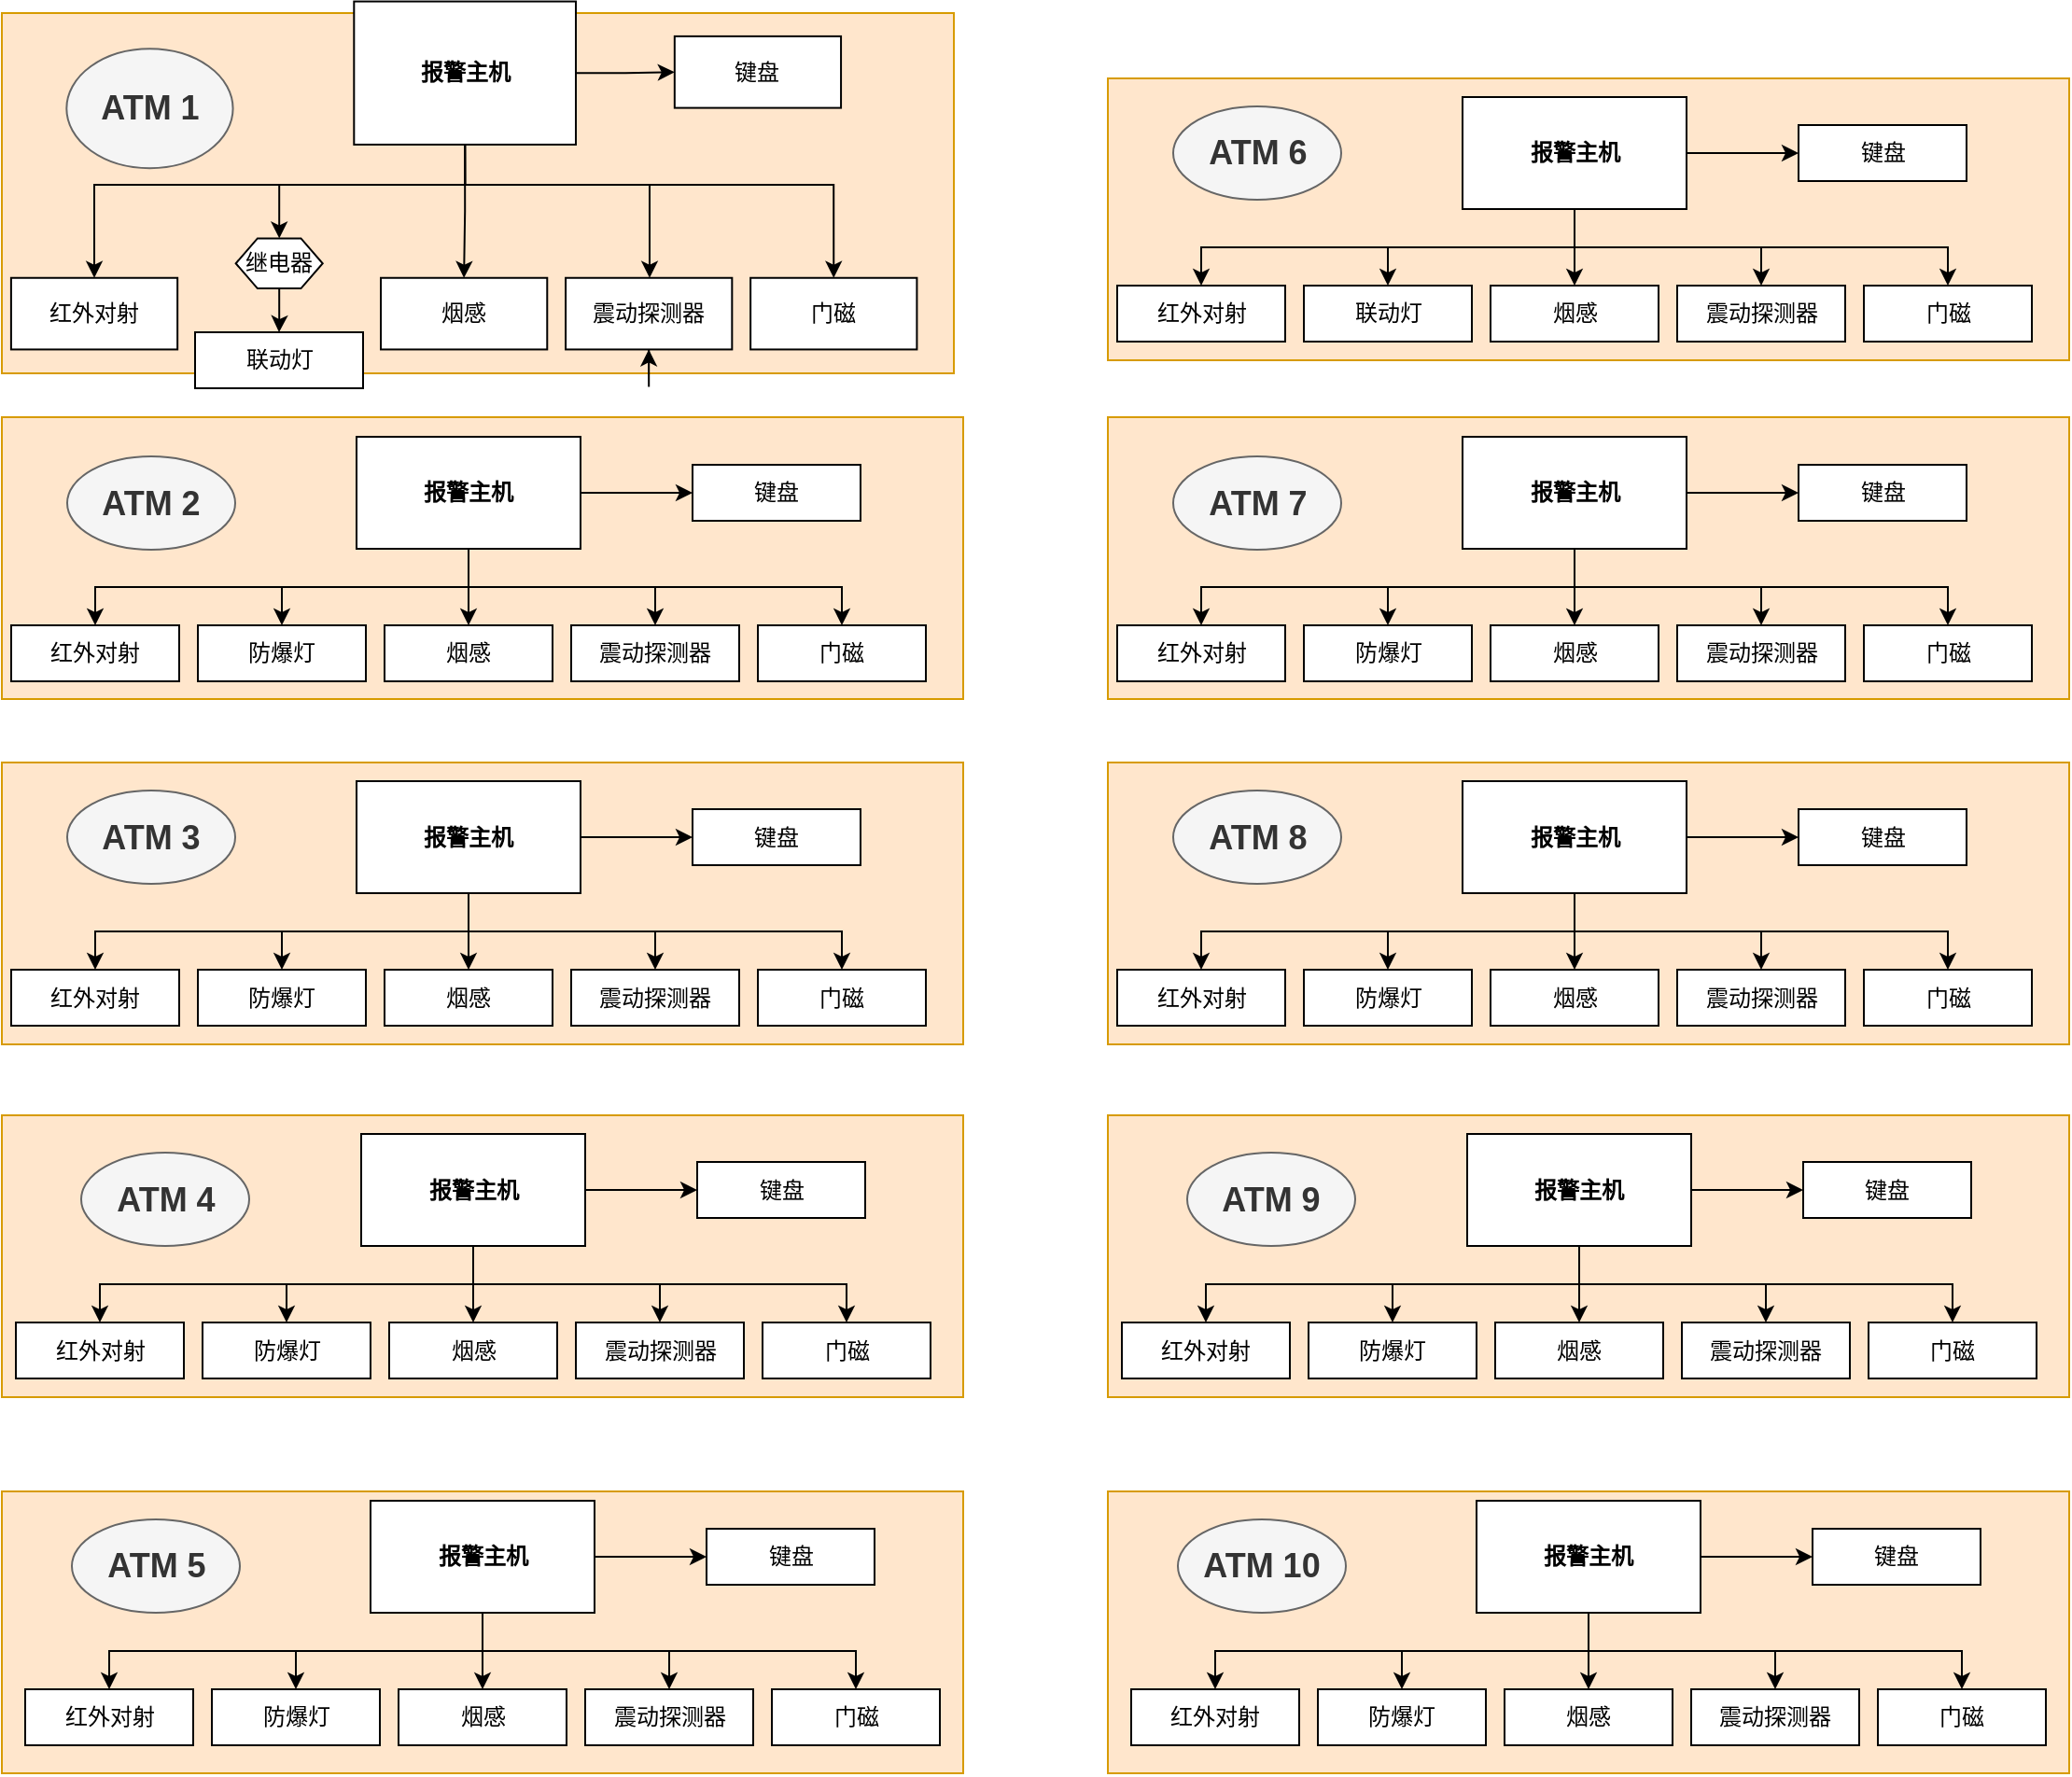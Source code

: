<mxfile version="11.0.9" type="github"><diagram id="CdP7arMM9_pxFKN_K70f" name="Page-1"><mxGraphModel dx="782" dy="1623" grid="1" gridSize="10" guides="1" tooltips="1" connect="1" arrows="1" fold="1" page="1" pageScale="1" pageWidth="827" pageHeight="1169" math="0" shadow="0"><root><mxCell id="0"/><mxCell id="1" parent="0"/><mxCell id="I8aO7yJ-px6HHrAE2fhR-128" style="edgeStyle=orthogonalEdgeStyle;rounded=0;orthogonalLoop=1;jettySize=auto;html=1;exitX=0.5;exitY=1;exitDx=0;exitDy=0;" edge="1" parent="1"><mxGeometry relative="1" as="geometry"><mxPoint x="983" y="873" as="sourcePoint"/><mxPoint x="983" y="873" as="targetPoint"/></mxGeometry></mxCell><mxCell id="I8aO7yJ-px6HHrAE2fhR-195" value="" style="group" vertex="1" connectable="0" parent="1"><mxGeometry x="50" y="-52" width="510" height="193" as="geometry"/></mxCell><mxCell id="I8aO7yJ-px6HHrAE2fhR-101" value="" style="rounded=0;whiteSpace=wrap;html=1;fillColor=#ffe6cc;strokeColor=#d79b00;" vertex="1" parent="I8aO7yJ-px6HHrAE2fhR-195"><mxGeometry width="510" height="193" as="geometry"/></mxCell><mxCell id="I8aO7yJ-px6HHrAE2fhR-373" style="edgeStyle=orthogonalEdgeStyle;rounded=0;orthogonalLoop=1;jettySize=auto;html=1;exitX=0.5;exitY=1;exitDx=0;exitDy=0;entryX=0.5;entryY=0;entryDx=0;entryDy=0;" edge="1" parent="I8aO7yJ-px6HHrAE2fhR-195" source="I8aO7yJ-px6HHrAE2fhR-1" target="I8aO7yJ-px6HHrAE2fhR-370"><mxGeometry relative="1" as="geometry"><Array as="points"><mxPoint x="248" y="92"/><mxPoint x="149" y="92"/></Array></mxGeometry></mxCell><mxCell id="I8aO7yJ-px6HHrAE2fhR-375" style="edgeStyle=orthogonalEdgeStyle;rounded=0;orthogonalLoop=1;jettySize=auto;html=1;exitX=0.5;exitY=1;exitDx=0;exitDy=0;entryX=0.5;entryY=0;entryDx=0;entryDy=0;" edge="1" parent="I8aO7yJ-px6HHrAE2fhR-195" source="I8aO7yJ-px6HHrAE2fhR-1" target="I8aO7yJ-px6HHrAE2fhR-3"><mxGeometry relative="1" as="geometry"><Array as="points"><mxPoint x="248" y="92"/><mxPoint x="50" y="92"/></Array></mxGeometry></mxCell><mxCell id="I8aO7yJ-px6HHrAE2fhR-1" value="&lt;b&gt;报警主机&lt;/b&gt;" style="rounded=0;whiteSpace=wrap;html=1;" vertex="1" parent="I8aO7yJ-px6HHrAE2fhR-195"><mxGeometry x="188.655" y="-6.219" width="118.835" height="76.689" as="geometry"/></mxCell><mxCell id="I8aO7yJ-px6HHrAE2fhR-2" value="键盘" style="rounded=0;whiteSpace=wrap;html=1;" vertex="1" parent="I8aO7yJ-px6HHrAE2fhR-195"><mxGeometry x="360.408" y="12.454" width="89.126" height="38.344" as="geometry"/></mxCell><mxCell id="I8aO7yJ-px6HHrAE2fhR-13" style="edgeStyle=orthogonalEdgeStyle;rounded=0;orthogonalLoop=1;jettySize=auto;html=1;exitX=1;exitY=0.5;exitDx=0;exitDy=0;" edge="1" parent="I8aO7yJ-px6HHrAE2fhR-195" source="I8aO7yJ-px6HHrAE2fhR-1" target="I8aO7yJ-px6HHrAE2fhR-2"><mxGeometry relative="1" as="geometry"/></mxCell><mxCell id="I8aO7yJ-px6HHrAE2fhR-3" value="红外对射" style="rounded=0;whiteSpace=wrap;html=1;" vertex="1" parent="I8aO7yJ-px6HHrAE2fhR-195"><mxGeometry x="4.951" y="141.874" width="89.126" height="38.344" as="geometry"/></mxCell><mxCell id="I8aO7yJ-px6HHrAE2fhR-5" value="烟感" style="rounded=0;whiteSpace=wrap;html=1;" vertex="1" parent="I8aO7yJ-px6HHrAE2fhR-195"><mxGeometry x="203.01" y="141.874" width="89.126" height="38.344" as="geometry"/></mxCell><mxCell id="I8aO7yJ-px6HHrAE2fhR-15" style="edgeStyle=orthogonalEdgeStyle;rounded=0;orthogonalLoop=1;jettySize=auto;html=1;exitX=0.5;exitY=1;exitDx=0;exitDy=0;" edge="1" parent="I8aO7yJ-px6HHrAE2fhR-195" source="I8aO7yJ-px6HHrAE2fhR-1" target="I8aO7yJ-px6HHrAE2fhR-5"><mxGeometry relative="1" as="geometry"/></mxCell><mxCell id="I8aO7yJ-px6HHrAE2fhR-6" value="震动探测器" style="rounded=0;whiteSpace=wrap;html=1;" vertex="1" parent="I8aO7yJ-px6HHrAE2fhR-195"><mxGeometry x="302.039" y="141.874" width="89.126" height="38.344" as="geometry"/></mxCell><mxCell id="I8aO7yJ-px6HHrAE2fhR-11" style="edgeStyle=orthogonalEdgeStyle;rounded=0;orthogonalLoop=1;jettySize=auto;html=1;exitX=0.5;exitY=1;exitDx=0;exitDy=0;" edge="1" parent="I8aO7yJ-px6HHrAE2fhR-195" source="I8aO7yJ-px6HHrAE2fhR-1" target="I8aO7yJ-px6HHrAE2fhR-6"><mxGeometry relative="1" as="geometry"><Array as="points"><mxPoint x="248" y="92"/><mxPoint x="347" y="92"/></Array></mxGeometry></mxCell><mxCell id="I8aO7yJ-px6HHrAE2fhR-7" value="门磁" style="rounded=0;whiteSpace=wrap;html=1;" vertex="1" parent="I8aO7yJ-px6HHrAE2fhR-195"><mxGeometry x="401.068" y="141.874" width="89.126" height="38.344" as="geometry"/></mxCell><mxCell id="I8aO7yJ-px6HHrAE2fhR-12" style="edgeStyle=orthogonalEdgeStyle;rounded=0;orthogonalLoop=1;jettySize=auto;html=1;exitX=0.5;exitY=1;exitDx=0;exitDy=0;entryX=0.5;entryY=0;entryDx=0;entryDy=0;" edge="1" parent="I8aO7yJ-px6HHrAE2fhR-195" source="I8aO7yJ-px6HHrAE2fhR-1" target="I8aO7yJ-px6HHrAE2fhR-7"><mxGeometry relative="1" as="geometry"><Array as="points"><mxPoint x="248" y="92"/><mxPoint x="446" y="92"/></Array></mxGeometry></mxCell><mxCell id="I8aO7yJ-px6HHrAE2fhR-8" style="edgeStyle=orthogonalEdgeStyle;rounded=0;orthogonalLoop=1;jettySize=auto;html=1;exitX=0.5;exitY=1;exitDx=0;exitDy=0;" edge="1" parent="I8aO7yJ-px6HHrAE2fhR-195" source="I8aO7yJ-px6HHrAE2fhR-6" target="I8aO7yJ-px6HHrAE2fhR-6"><mxGeometry relative="1" as="geometry"/></mxCell><mxCell id="I8aO7yJ-px6HHrAE2fhR-110" value="&lt;b&gt;&lt;font style=&quot;font-size: 18px&quot;&gt;ATM 1&lt;/font&gt;&lt;/b&gt;" style="ellipse;whiteSpace=wrap;html=1;fillColor=#f5f5f5;strokeColor=#666666;fontColor=#333333;" vertex="1" parent="I8aO7yJ-px6HHrAE2fhR-195"><mxGeometry x="34.66" y="19.172" width="89.126" height="63.907" as="geometry"/></mxCell><mxCell id="I8aO7yJ-px6HHrAE2fhR-370" value="继电器" style="shape=hexagon;perimeter=hexagonPerimeter2;whiteSpace=wrap;html=1;" vertex="1" parent="I8aO7yJ-px6HHrAE2fhR-195"><mxGeometry x="125.32" y="120.705" width="46.544" height="26.841" as="geometry"/></mxCell><mxCell id="I8aO7yJ-px6HHrAE2fhR-196" value="" style="group" vertex="1" connectable="0" parent="1"><mxGeometry x="50" y="164.5" width="515" height="151" as="geometry"/></mxCell><mxCell id="I8aO7yJ-px6HHrAE2fhR-102" value="" style="rounded=0;whiteSpace=wrap;html=1;fillColor=#ffe6cc;strokeColor=#d79b00;" vertex="1" parent="I8aO7yJ-px6HHrAE2fhR-196"><mxGeometry width="515" height="151" as="geometry"/></mxCell><mxCell id="I8aO7yJ-px6HHrAE2fhR-22" value="&lt;b&gt;报警主机&lt;/b&gt;" style="rounded=0;whiteSpace=wrap;html=1;" vertex="1" parent="I8aO7yJ-px6HHrAE2fhR-196"><mxGeometry x="190" y="10.5" width="120" height="60" as="geometry"/></mxCell><mxCell id="I8aO7yJ-px6HHrAE2fhR-23" value="键盘" style="rounded=0;whiteSpace=wrap;html=1;" vertex="1" parent="I8aO7yJ-px6HHrAE2fhR-196"><mxGeometry x="370" y="25.5" width="90" height="30" as="geometry"/></mxCell><mxCell id="I8aO7yJ-px6HHrAE2fhR-19" style="edgeStyle=orthogonalEdgeStyle;rounded=0;orthogonalLoop=1;jettySize=auto;html=1;exitX=1;exitY=0.5;exitDx=0;exitDy=0;" edge="1" parent="I8aO7yJ-px6HHrAE2fhR-196" source="I8aO7yJ-px6HHrAE2fhR-22" target="I8aO7yJ-px6HHrAE2fhR-23"><mxGeometry relative="1" as="geometry"/></mxCell><mxCell id="I8aO7yJ-px6HHrAE2fhR-24" value="红外对射" style="rounded=0;whiteSpace=wrap;html=1;" vertex="1" parent="I8aO7yJ-px6HHrAE2fhR-196"><mxGeometry x="5" y="111.5" width="90" height="30" as="geometry"/></mxCell><mxCell id="I8aO7yJ-px6HHrAE2fhR-16" style="edgeStyle=orthogonalEdgeStyle;rounded=0;orthogonalLoop=1;jettySize=auto;html=1;exitX=0.5;exitY=1;exitDx=0;exitDy=0;" edge="1" parent="I8aO7yJ-px6HHrAE2fhR-196" source="I8aO7yJ-px6HHrAE2fhR-22" target="I8aO7yJ-px6HHrAE2fhR-24"><mxGeometry relative="1" as="geometry"/></mxCell><mxCell id="I8aO7yJ-px6HHrAE2fhR-25" value="防爆灯" style="rounded=0;whiteSpace=wrap;html=1;" vertex="1" parent="I8aO7yJ-px6HHrAE2fhR-196"><mxGeometry x="105" y="111.5" width="90" height="30" as="geometry"/></mxCell><mxCell id="I8aO7yJ-px6HHrAE2fhR-20" style="edgeStyle=orthogonalEdgeStyle;rounded=0;orthogonalLoop=1;jettySize=auto;html=1;exitX=0.5;exitY=1;exitDx=0;exitDy=0;entryX=0.5;entryY=0;entryDx=0;entryDy=0;" edge="1" parent="I8aO7yJ-px6HHrAE2fhR-196" source="I8aO7yJ-px6HHrAE2fhR-22" target="I8aO7yJ-px6HHrAE2fhR-25"><mxGeometry relative="1" as="geometry"/></mxCell><mxCell id="I8aO7yJ-px6HHrAE2fhR-26" value="烟感" style="rounded=0;whiteSpace=wrap;html=1;" vertex="1" parent="I8aO7yJ-px6HHrAE2fhR-196"><mxGeometry x="205" y="111.5" width="90" height="30" as="geometry"/></mxCell><mxCell id="I8aO7yJ-px6HHrAE2fhR-21" style="edgeStyle=orthogonalEdgeStyle;rounded=0;orthogonalLoop=1;jettySize=auto;html=1;exitX=0.5;exitY=1;exitDx=0;exitDy=0;" edge="1" parent="I8aO7yJ-px6HHrAE2fhR-196" source="I8aO7yJ-px6HHrAE2fhR-22" target="I8aO7yJ-px6HHrAE2fhR-26"><mxGeometry relative="1" as="geometry"/></mxCell><mxCell id="I8aO7yJ-px6HHrAE2fhR-27" value="震动探测器" style="rounded=0;whiteSpace=wrap;html=1;" vertex="1" parent="I8aO7yJ-px6HHrAE2fhR-196"><mxGeometry x="305" y="111.5" width="90" height="30" as="geometry"/></mxCell><mxCell id="I8aO7yJ-px6HHrAE2fhR-17" style="edgeStyle=orthogonalEdgeStyle;rounded=0;orthogonalLoop=1;jettySize=auto;html=1;exitX=0.5;exitY=1;exitDx=0;exitDy=0;" edge="1" parent="I8aO7yJ-px6HHrAE2fhR-196" source="I8aO7yJ-px6HHrAE2fhR-22" target="I8aO7yJ-px6HHrAE2fhR-27"><mxGeometry relative="1" as="geometry"/></mxCell><mxCell id="I8aO7yJ-px6HHrAE2fhR-28" value="门磁" style="rounded=0;whiteSpace=wrap;html=1;" vertex="1" parent="I8aO7yJ-px6HHrAE2fhR-196"><mxGeometry x="405" y="111.5" width="90" height="30" as="geometry"/></mxCell><mxCell id="I8aO7yJ-px6HHrAE2fhR-18" style="edgeStyle=orthogonalEdgeStyle;rounded=0;orthogonalLoop=1;jettySize=auto;html=1;exitX=0.5;exitY=1;exitDx=0;exitDy=0;entryX=0.5;entryY=0;entryDx=0;entryDy=0;" edge="1" parent="I8aO7yJ-px6HHrAE2fhR-196" source="I8aO7yJ-px6HHrAE2fhR-22" target="I8aO7yJ-px6HHrAE2fhR-28"><mxGeometry relative="1" as="geometry"/></mxCell><mxCell id="I8aO7yJ-px6HHrAE2fhR-29" style="edgeStyle=orthogonalEdgeStyle;rounded=0;orthogonalLoop=1;jettySize=auto;html=1;exitX=0.5;exitY=1;exitDx=0;exitDy=0;" edge="1" parent="I8aO7yJ-px6HHrAE2fhR-196" source="I8aO7yJ-px6HHrAE2fhR-27" target="I8aO7yJ-px6HHrAE2fhR-27"><mxGeometry relative="1" as="geometry"/></mxCell><mxCell id="I8aO7yJ-px6HHrAE2fhR-109" value="&lt;b&gt;&lt;font style=&quot;font-size: 18px&quot;&gt;ATM 2&lt;/font&gt;&lt;/b&gt;" style="ellipse;whiteSpace=wrap;html=1;fillColor=#f5f5f5;strokeColor=#666666;fontColor=#333333;" vertex="1" parent="I8aO7yJ-px6HHrAE2fhR-196"><mxGeometry x="35" y="21" width="90" height="50" as="geometry"/></mxCell><mxCell id="I8aO7yJ-px6HHrAE2fhR-197" value="" style="group" vertex="1" connectable="0" parent="1"><mxGeometry x="50" y="349.5" width="515" height="151" as="geometry"/></mxCell><mxCell id="I8aO7yJ-px6HHrAE2fhR-103" value="" style="rounded=0;whiteSpace=wrap;html=1;fillColor=#ffe6cc;strokeColor=#d79b00;" vertex="1" parent="I8aO7yJ-px6HHrAE2fhR-197"><mxGeometry width="515" height="151" as="geometry"/></mxCell><mxCell id="I8aO7yJ-px6HHrAE2fhR-36" value="&lt;b&gt;报警主机&lt;/b&gt;" style="rounded=0;whiteSpace=wrap;html=1;" vertex="1" parent="I8aO7yJ-px6HHrAE2fhR-197"><mxGeometry x="190" y="10" width="120" height="60" as="geometry"/></mxCell><mxCell id="I8aO7yJ-px6HHrAE2fhR-37" value="键盘" style="rounded=0;whiteSpace=wrap;html=1;" vertex="1" parent="I8aO7yJ-px6HHrAE2fhR-197"><mxGeometry x="370" y="25" width="90" height="30" as="geometry"/></mxCell><mxCell id="I8aO7yJ-px6HHrAE2fhR-33" style="edgeStyle=orthogonalEdgeStyle;rounded=0;orthogonalLoop=1;jettySize=auto;html=1;exitX=1;exitY=0.5;exitDx=0;exitDy=0;" edge="1" parent="I8aO7yJ-px6HHrAE2fhR-197" source="I8aO7yJ-px6HHrAE2fhR-36" target="I8aO7yJ-px6HHrAE2fhR-37"><mxGeometry relative="1" as="geometry"/></mxCell><mxCell id="I8aO7yJ-px6HHrAE2fhR-38" value="红外对射" style="rounded=0;whiteSpace=wrap;html=1;" vertex="1" parent="I8aO7yJ-px6HHrAE2fhR-197"><mxGeometry x="5" y="111" width="90" height="30" as="geometry"/></mxCell><mxCell id="I8aO7yJ-px6HHrAE2fhR-30" style="edgeStyle=orthogonalEdgeStyle;rounded=0;orthogonalLoop=1;jettySize=auto;html=1;exitX=0.5;exitY=1;exitDx=0;exitDy=0;" edge="1" parent="I8aO7yJ-px6HHrAE2fhR-197" source="I8aO7yJ-px6HHrAE2fhR-36" target="I8aO7yJ-px6HHrAE2fhR-38"><mxGeometry relative="1" as="geometry"/></mxCell><mxCell id="I8aO7yJ-px6HHrAE2fhR-39" value="防爆灯" style="rounded=0;whiteSpace=wrap;html=1;" vertex="1" parent="I8aO7yJ-px6HHrAE2fhR-197"><mxGeometry x="105" y="111" width="90" height="30" as="geometry"/></mxCell><mxCell id="I8aO7yJ-px6HHrAE2fhR-34" style="edgeStyle=orthogonalEdgeStyle;rounded=0;orthogonalLoop=1;jettySize=auto;html=1;exitX=0.5;exitY=1;exitDx=0;exitDy=0;entryX=0.5;entryY=0;entryDx=0;entryDy=0;" edge="1" parent="I8aO7yJ-px6HHrAE2fhR-197" source="I8aO7yJ-px6HHrAE2fhR-36" target="I8aO7yJ-px6HHrAE2fhR-39"><mxGeometry relative="1" as="geometry"/></mxCell><mxCell id="I8aO7yJ-px6HHrAE2fhR-40" value="烟感" style="rounded=0;whiteSpace=wrap;html=1;" vertex="1" parent="I8aO7yJ-px6HHrAE2fhR-197"><mxGeometry x="205" y="111" width="90" height="30" as="geometry"/></mxCell><mxCell id="I8aO7yJ-px6HHrAE2fhR-35" style="edgeStyle=orthogonalEdgeStyle;rounded=0;orthogonalLoop=1;jettySize=auto;html=1;exitX=0.5;exitY=1;exitDx=0;exitDy=0;" edge="1" parent="I8aO7yJ-px6HHrAE2fhR-197" source="I8aO7yJ-px6HHrAE2fhR-36" target="I8aO7yJ-px6HHrAE2fhR-40"><mxGeometry relative="1" as="geometry"/></mxCell><mxCell id="I8aO7yJ-px6HHrAE2fhR-41" value="震动探测器" style="rounded=0;whiteSpace=wrap;html=1;" vertex="1" parent="I8aO7yJ-px6HHrAE2fhR-197"><mxGeometry x="305" y="111" width="90" height="30" as="geometry"/></mxCell><mxCell id="I8aO7yJ-px6HHrAE2fhR-31" style="edgeStyle=orthogonalEdgeStyle;rounded=0;orthogonalLoop=1;jettySize=auto;html=1;exitX=0.5;exitY=1;exitDx=0;exitDy=0;" edge="1" parent="I8aO7yJ-px6HHrAE2fhR-197" source="I8aO7yJ-px6HHrAE2fhR-36" target="I8aO7yJ-px6HHrAE2fhR-41"><mxGeometry relative="1" as="geometry"/></mxCell><mxCell id="I8aO7yJ-px6HHrAE2fhR-42" value="门磁" style="rounded=0;whiteSpace=wrap;html=1;" vertex="1" parent="I8aO7yJ-px6HHrAE2fhR-197"><mxGeometry x="405" y="111" width="90" height="30" as="geometry"/></mxCell><mxCell id="I8aO7yJ-px6HHrAE2fhR-32" style="edgeStyle=orthogonalEdgeStyle;rounded=0;orthogonalLoop=1;jettySize=auto;html=1;exitX=0.5;exitY=1;exitDx=0;exitDy=0;entryX=0.5;entryY=0;entryDx=0;entryDy=0;" edge="1" parent="I8aO7yJ-px6HHrAE2fhR-197" source="I8aO7yJ-px6HHrAE2fhR-36" target="I8aO7yJ-px6HHrAE2fhR-42"><mxGeometry relative="1" as="geometry"/></mxCell><mxCell id="I8aO7yJ-px6HHrAE2fhR-43" style="edgeStyle=orthogonalEdgeStyle;rounded=0;orthogonalLoop=1;jettySize=auto;html=1;exitX=0.5;exitY=1;exitDx=0;exitDy=0;" edge="1" parent="I8aO7yJ-px6HHrAE2fhR-197" source="I8aO7yJ-px6HHrAE2fhR-41" target="I8aO7yJ-px6HHrAE2fhR-41"><mxGeometry relative="1" as="geometry"/></mxCell><mxCell id="I8aO7yJ-px6HHrAE2fhR-111" value="&lt;b&gt;&lt;font style=&quot;font-size: 18px&quot;&gt;ATM 3&lt;/font&gt;&lt;/b&gt;" style="ellipse;whiteSpace=wrap;html=1;fillColor=#f5f5f5;strokeColor=#666666;fontColor=#333333;" vertex="1" parent="I8aO7yJ-px6HHrAE2fhR-197"><mxGeometry x="35" y="15" width="90" height="50" as="geometry"/></mxCell><mxCell id="I8aO7yJ-px6HHrAE2fhR-198" value="" style="group" vertex="1" connectable="0" parent="1"><mxGeometry x="50" y="538.5" width="515" height="151" as="geometry"/></mxCell><mxCell id="I8aO7yJ-px6HHrAE2fhR-104" value="" style="rounded=0;whiteSpace=wrap;html=1;fillColor=#ffe6cc;strokeColor=#d79b00;" vertex="1" parent="I8aO7yJ-px6HHrAE2fhR-198"><mxGeometry width="515" height="151" as="geometry"/></mxCell><mxCell id="I8aO7yJ-px6HHrAE2fhR-65" value="&lt;b&gt;报警主机&lt;/b&gt;" style="rounded=0;whiteSpace=wrap;html=1;" vertex="1" parent="I8aO7yJ-px6HHrAE2fhR-198"><mxGeometry x="192.5" y="10" width="120" height="60" as="geometry"/></mxCell><mxCell id="I8aO7yJ-px6HHrAE2fhR-66" value="键盘" style="rounded=0;whiteSpace=wrap;html=1;" vertex="1" parent="I8aO7yJ-px6HHrAE2fhR-198"><mxGeometry x="372.5" y="25" width="90" height="30" as="geometry"/></mxCell><mxCell id="I8aO7yJ-px6HHrAE2fhR-62" style="edgeStyle=orthogonalEdgeStyle;rounded=0;orthogonalLoop=1;jettySize=auto;html=1;exitX=1;exitY=0.5;exitDx=0;exitDy=0;" edge="1" parent="I8aO7yJ-px6HHrAE2fhR-198" source="I8aO7yJ-px6HHrAE2fhR-65" target="I8aO7yJ-px6HHrAE2fhR-66"><mxGeometry relative="1" as="geometry"/></mxCell><mxCell id="I8aO7yJ-px6HHrAE2fhR-67" value="红外对射" style="rounded=0;whiteSpace=wrap;html=1;" vertex="1" parent="I8aO7yJ-px6HHrAE2fhR-198"><mxGeometry x="7.5" y="111" width="90" height="30" as="geometry"/></mxCell><mxCell id="I8aO7yJ-px6HHrAE2fhR-59" style="edgeStyle=orthogonalEdgeStyle;rounded=0;orthogonalLoop=1;jettySize=auto;html=1;exitX=0.5;exitY=1;exitDx=0;exitDy=0;" edge="1" parent="I8aO7yJ-px6HHrAE2fhR-198" source="I8aO7yJ-px6HHrAE2fhR-65" target="I8aO7yJ-px6HHrAE2fhR-67"><mxGeometry relative="1" as="geometry"/></mxCell><mxCell id="I8aO7yJ-px6HHrAE2fhR-68" value="防爆灯" style="rounded=0;whiteSpace=wrap;html=1;" vertex="1" parent="I8aO7yJ-px6HHrAE2fhR-198"><mxGeometry x="107.5" y="111" width="90" height="30" as="geometry"/></mxCell><mxCell id="I8aO7yJ-px6HHrAE2fhR-63" style="edgeStyle=orthogonalEdgeStyle;rounded=0;orthogonalLoop=1;jettySize=auto;html=1;exitX=0.5;exitY=1;exitDx=0;exitDy=0;entryX=0.5;entryY=0;entryDx=0;entryDy=0;" edge="1" parent="I8aO7yJ-px6HHrAE2fhR-198" source="I8aO7yJ-px6HHrAE2fhR-65" target="I8aO7yJ-px6HHrAE2fhR-68"><mxGeometry relative="1" as="geometry"/></mxCell><mxCell id="I8aO7yJ-px6HHrAE2fhR-69" value="烟感" style="rounded=0;whiteSpace=wrap;html=1;" vertex="1" parent="I8aO7yJ-px6HHrAE2fhR-198"><mxGeometry x="207.5" y="111" width="90" height="30" as="geometry"/></mxCell><mxCell id="I8aO7yJ-px6HHrAE2fhR-64" style="edgeStyle=orthogonalEdgeStyle;rounded=0;orthogonalLoop=1;jettySize=auto;html=1;exitX=0.5;exitY=1;exitDx=0;exitDy=0;" edge="1" parent="I8aO7yJ-px6HHrAE2fhR-198" source="I8aO7yJ-px6HHrAE2fhR-65" target="I8aO7yJ-px6HHrAE2fhR-69"><mxGeometry relative="1" as="geometry"/></mxCell><mxCell id="I8aO7yJ-px6HHrAE2fhR-70" value="震动探测器" style="rounded=0;whiteSpace=wrap;html=1;" vertex="1" parent="I8aO7yJ-px6HHrAE2fhR-198"><mxGeometry x="307.5" y="111" width="90" height="30" as="geometry"/></mxCell><mxCell id="I8aO7yJ-px6HHrAE2fhR-60" style="edgeStyle=orthogonalEdgeStyle;rounded=0;orthogonalLoop=1;jettySize=auto;html=1;exitX=0.5;exitY=1;exitDx=0;exitDy=0;" edge="1" parent="I8aO7yJ-px6HHrAE2fhR-198" source="I8aO7yJ-px6HHrAE2fhR-65" target="I8aO7yJ-px6HHrAE2fhR-70"><mxGeometry relative="1" as="geometry"/></mxCell><mxCell id="I8aO7yJ-px6HHrAE2fhR-71" value="门磁" style="rounded=0;whiteSpace=wrap;html=1;" vertex="1" parent="I8aO7yJ-px6HHrAE2fhR-198"><mxGeometry x="407.5" y="111" width="90" height="30" as="geometry"/></mxCell><mxCell id="I8aO7yJ-px6HHrAE2fhR-61" style="edgeStyle=orthogonalEdgeStyle;rounded=0;orthogonalLoop=1;jettySize=auto;html=1;exitX=0.5;exitY=1;exitDx=0;exitDy=0;entryX=0.5;entryY=0;entryDx=0;entryDy=0;" edge="1" parent="I8aO7yJ-px6HHrAE2fhR-198" source="I8aO7yJ-px6HHrAE2fhR-65" target="I8aO7yJ-px6HHrAE2fhR-71"><mxGeometry relative="1" as="geometry"/></mxCell><mxCell id="I8aO7yJ-px6HHrAE2fhR-72" style="edgeStyle=orthogonalEdgeStyle;rounded=0;orthogonalLoop=1;jettySize=auto;html=1;exitX=0.5;exitY=1;exitDx=0;exitDy=0;" edge="1" parent="I8aO7yJ-px6HHrAE2fhR-198" source="I8aO7yJ-px6HHrAE2fhR-70" target="I8aO7yJ-px6HHrAE2fhR-70"><mxGeometry relative="1" as="geometry"/></mxCell><mxCell id="I8aO7yJ-px6HHrAE2fhR-112" value="&lt;b&gt;&lt;font style=&quot;font-size: 18px&quot;&gt;ATM 4&lt;/font&gt;&lt;/b&gt;" style="ellipse;whiteSpace=wrap;html=1;fillColor=#f5f5f5;strokeColor=#666666;fontColor=#333333;" vertex="1" parent="I8aO7yJ-px6HHrAE2fhR-198"><mxGeometry x="42.5" y="20" width="90" height="50" as="geometry"/></mxCell><mxCell id="I8aO7yJ-px6HHrAE2fhR-199" value="" style="group" vertex="1" connectable="0" parent="1"><mxGeometry x="50" y="740" width="515" height="151" as="geometry"/></mxCell><mxCell id="I8aO7yJ-px6HHrAE2fhR-107" value="" style="rounded=0;whiteSpace=wrap;html=1;fillColor=#ffe6cc;strokeColor=#d79b00;" vertex="1" parent="I8aO7yJ-px6HHrAE2fhR-199"><mxGeometry width="515" height="151" as="geometry"/></mxCell><mxCell id="I8aO7yJ-px6HHrAE2fhR-79" value="&lt;b&gt;报警主机&lt;/b&gt;" style="rounded=0;whiteSpace=wrap;html=1;" vertex="1" parent="I8aO7yJ-px6HHrAE2fhR-199"><mxGeometry x="197.5" y="5" width="120" height="60" as="geometry"/></mxCell><mxCell id="I8aO7yJ-px6HHrAE2fhR-80" value="键盘" style="rounded=0;whiteSpace=wrap;html=1;" vertex="1" parent="I8aO7yJ-px6HHrAE2fhR-199"><mxGeometry x="377.5" y="20" width="90" height="30" as="geometry"/></mxCell><mxCell id="I8aO7yJ-px6HHrAE2fhR-76" style="edgeStyle=orthogonalEdgeStyle;rounded=0;orthogonalLoop=1;jettySize=auto;html=1;exitX=1;exitY=0.5;exitDx=0;exitDy=0;" edge="1" parent="I8aO7yJ-px6HHrAE2fhR-199" source="I8aO7yJ-px6HHrAE2fhR-79" target="I8aO7yJ-px6HHrAE2fhR-80"><mxGeometry relative="1" as="geometry"/></mxCell><mxCell id="I8aO7yJ-px6HHrAE2fhR-81" value="红外对射" style="rounded=0;whiteSpace=wrap;html=1;" vertex="1" parent="I8aO7yJ-px6HHrAE2fhR-199"><mxGeometry x="12.5" y="106" width="90" height="30" as="geometry"/></mxCell><mxCell id="I8aO7yJ-px6HHrAE2fhR-73" style="edgeStyle=orthogonalEdgeStyle;rounded=0;orthogonalLoop=1;jettySize=auto;html=1;exitX=0.5;exitY=1;exitDx=0;exitDy=0;" edge="1" parent="I8aO7yJ-px6HHrAE2fhR-199" source="I8aO7yJ-px6HHrAE2fhR-79" target="I8aO7yJ-px6HHrAE2fhR-81"><mxGeometry relative="1" as="geometry"/></mxCell><mxCell id="I8aO7yJ-px6HHrAE2fhR-82" value="防爆灯" style="rounded=0;whiteSpace=wrap;html=1;" vertex="1" parent="I8aO7yJ-px6HHrAE2fhR-199"><mxGeometry x="112.5" y="106" width="90" height="30" as="geometry"/></mxCell><mxCell id="I8aO7yJ-px6HHrAE2fhR-77" style="edgeStyle=orthogonalEdgeStyle;rounded=0;orthogonalLoop=1;jettySize=auto;html=1;exitX=0.5;exitY=1;exitDx=0;exitDy=0;entryX=0.5;entryY=0;entryDx=0;entryDy=0;" edge="1" parent="I8aO7yJ-px6HHrAE2fhR-199" source="I8aO7yJ-px6HHrAE2fhR-79" target="I8aO7yJ-px6HHrAE2fhR-82"><mxGeometry relative="1" as="geometry"/></mxCell><mxCell id="I8aO7yJ-px6HHrAE2fhR-83" value="烟感" style="rounded=0;whiteSpace=wrap;html=1;" vertex="1" parent="I8aO7yJ-px6HHrAE2fhR-199"><mxGeometry x="212.5" y="106" width="90" height="30" as="geometry"/></mxCell><mxCell id="I8aO7yJ-px6HHrAE2fhR-78" style="edgeStyle=orthogonalEdgeStyle;rounded=0;orthogonalLoop=1;jettySize=auto;html=1;exitX=0.5;exitY=1;exitDx=0;exitDy=0;" edge="1" parent="I8aO7yJ-px6HHrAE2fhR-199" source="I8aO7yJ-px6HHrAE2fhR-79" target="I8aO7yJ-px6HHrAE2fhR-83"><mxGeometry relative="1" as="geometry"/></mxCell><mxCell id="I8aO7yJ-px6HHrAE2fhR-84" value="震动探测器" style="rounded=0;whiteSpace=wrap;html=1;" vertex="1" parent="I8aO7yJ-px6HHrAE2fhR-199"><mxGeometry x="312.5" y="106" width="90" height="30" as="geometry"/></mxCell><mxCell id="I8aO7yJ-px6HHrAE2fhR-74" style="edgeStyle=orthogonalEdgeStyle;rounded=0;orthogonalLoop=1;jettySize=auto;html=1;exitX=0.5;exitY=1;exitDx=0;exitDy=0;" edge="1" parent="I8aO7yJ-px6HHrAE2fhR-199" source="I8aO7yJ-px6HHrAE2fhR-79" target="I8aO7yJ-px6HHrAE2fhR-84"><mxGeometry relative="1" as="geometry"/></mxCell><mxCell id="I8aO7yJ-px6HHrAE2fhR-85" value="门磁" style="rounded=0;whiteSpace=wrap;html=1;" vertex="1" parent="I8aO7yJ-px6HHrAE2fhR-199"><mxGeometry x="412.5" y="106" width="90" height="30" as="geometry"/></mxCell><mxCell id="I8aO7yJ-px6HHrAE2fhR-75" style="edgeStyle=orthogonalEdgeStyle;rounded=0;orthogonalLoop=1;jettySize=auto;html=1;exitX=0.5;exitY=1;exitDx=0;exitDy=0;entryX=0.5;entryY=0;entryDx=0;entryDy=0;" edge="1" parent="I8aO7yJ-px6HHrAE2fhR-199" source="I8aO7yJ-px6HHrAE2fhR-79" target="I8aO7yJ-px6HHrAE2fhR-85"><mxGeometry relative="1" as="geometry"/></mxCell><mxCell id="I8aO7yJ-px6HHrAE2fhR-86" style="edgeStyle=orthogonalEdgeStyle;rounded=0;orthogonalLoop=1;jettySize=auto;html=1;exitX=0.5;exitY=1;exitDx=0;exitDy=0;" edge="1" parent="I8aO7yJ-px6HHrAE2fhR-199" source="I8aO7yJ-px6HHrAE2fhR-84" target="I8aO7yJ-px6HHrAE2fhR-84"><mxGeometry relative="1" as="geometry"/></mxCell><mxCell id="I8aO7yJ-px6HHrAE2fhR-113" value="&lt;b&gt;&lt;font style=&quot;font-size: 18px&quot;&gt;ATM 5&lt;/font&gt;&lt;/b&gt;" style="ellipse;whiteSpace=wrap;html=1;fillColor=#f5f5f5;strokeColor=#666666;fontColor=#333333;" vertex="1" parent="I8aO7yJ-px6HHrAE2fhR-199"><mxGeometry x="37.5" y="15" width="90" height="50" as="geometry"/></mxCell><mxCell id="I8aO7yJ-px6HHrAE2fhR-285" value="" style="group" vertex="1" connectable="0" parent="1"><mxGeometry x="642.5" y="-17" width="515" height="151" as="geometry"/></mxCell><mxCell id="I8aO7yJ-px6HHrAE2fhR-286" value="" style="rounded=0;whiteSpace=wrap;html=1;fillColor=#ffe6cc;strokeColor=#d79b00;" vertex="1" parent="I8aO7yJ-px6HHrAE2fhR-285"><mxGeometry width="515" height="151" as="geometry"/></mxCell><mxCell id="I8aO7yJ-px6HHrAE2fhR-287" value="&lt;b&gt;报警主机&lt;/b&gt;" style="rounded=0;whiteSpace=wrap;html=1;" vertex="1" parent="I8aO7yJ-px6HHrAE2fhR-285"><mxGeometry x="190" y="10" width="120" height="60" as="geometry"/></mxCell><mxCell id="I8aO7yJ-px6HHrAE2fhR-288" value="键盘" style="rounded=0;whiteSpace=wrap;html=1;" vertex="1" parent="I8aO7yJ-px6HHrAE2fhR-285"><mxGeometry x="370" y="25" width="90" height="30" as="geometry"/></mxCell><mxCell id="I8aO7yJ-px6HHrAE2fhR-289" style="edgeStyle=orthogonalEdgeStyle;rounded=0;orthogonalLoop=1;jettySize=auto;html=1;exitX=1;exitY=0.5;exitDx=0;exitDy=0;" edge="1" parent="I8aO7yJ-px6HHrAE2fhR-285" source="I8aO7yJ-px6HHrAE2fhR-287" target="I8aO7yJ-px6HHrAE2fhR-288"><mxGeometry relative="1" as="geometry"/></mxCell><mxCell id="I8aO7yJ-px6HHrAE2fhR-290" value="红外对射" style="rounded=0;whiteSpace=wrap;html=1;" vertex="1" parent="I8aO7yJ-px6HHrAE2fhR-285"><mxGeometry x="5" y="111" width="90" height="30" as="geometry"/></mxCell><mxCell id="I8aO7yJ-px6HHrAE2fhR-291" style="edgeStyle=orthogonalEdgeStyle;rounded=0;orthogonalLoop=1;jettySize=auto;html=1;exitX=0.5;exitY=1;exitDx=0;exitDy=0;" edge="1" parent="I8aO7yJ-px6HHrAE2fhR-285" source="I8aO7yJ-px6HHrAE2fhR-287" target="I8aO7yJ-px6HHrAE2fhR-290"><mxGeometry relative="1" as="geometry"/></mxCell><mxCell id="I8aO7yJ-px6HHrAE2fhR-292" value="联动灯" style="rounded=0;whiteSpace=wrap;html=1;" vertex="1" parent="I8aO7yJ-px6HHrAE2fhR-285"><mxGeometry x="105" y="111" width="90" height="30" as="geometry"/></mxCell><mxCell id="I8aO7yJ-px6HHrAE2fhR-293" style="edgeStyle=orthogonalEdgeStyle;rounded=0;orthogonalLoop=1;jettySize=auto;html=1;exitX=0.5;exitY=1;exitDx=0;exitDy=0;entryX=0.5;entryY=0;entryDx=0;entryDy=0;" edge="1" parent="I8aO7yJ-px6HHrAE2fhR-285" source="I8aO7yJ-px6HHrAE2fhR-287" target="I8aO7yJ-px6HHrAE2fhR-292"><mxGeometry relative="1" as="geometry"/></mxCell><mxCell id="I8aO7yJ-px6HHrAE2fhR-294" value="烟感" style="rounded=0;whiteSpace=wrap;html=1;" vertex="1" parent="I8aO7yJ-px6HHrAE2fhR-285"><mxGeometry x="205" y="111" width="90" height="30" as="geometry"/></mxCell><mxCell id="I8aO7yJ-px6HHrAE2fhR-295" style="edgeStyle=orthogonalEdgeStyle;rounded=0;orthogonalLoop=1;jettySize=auto;html=1;exitX=0.5;exitY=1;exitDx=0;exitDy=0;" edge="1" parent="I8aO7yJ-px6HHrAE2fhR-285" source="I8aO7yJ-px6HHrAE2fhR-287" target="I8aO7yJ-px6HHrAE2fhR-294"><mxGeometry relative="1" as="geometry"/></mxCell><mxCell id="I8aO7yJ-px6HHrAE2fhR-296" value="震动探测器" style="rounded=0;whiteSpace=wrap;html=1;" vertex="1" parent="I8aO7yJ-px6HHrAE2fhR-285"><mxGeometry x="305" y="111" width="90" height="30" as="geometry"/></mxCell><mxCell id="I8aO7yJ-px6HHrAE2fhR-297" style="edgeStyle=orthogonalEdgeStyle;rounded=0;orthogonalLoop=1;jettySize=auto;html=1;exitX=0.5;exitY=1;exitDx=0;exitDy=0;" edge="1" parent="I8aO7yJ-px6HHrAE2fhR-285" source="I8aO7yJ-px6HHrAE2fhR-287" target="I8aO7yJ-px6HHrAE2fhR-296"><mxGeometry relative="1" as="geometry"/></mxCell><mxCell id="I8aO7yJ-px6HHrAE2fhR-298" value="门磁" style="rounded=0;whiteSpace=wrap;html=1;" vertex="1" parent="I8aO7yJ-px6HHrAE2fhR-285"><mxGeometry x="405" y="111" width="90" height="30" as="geometry"/></mxCell><mxCell id="I8aO7yJ-px6HHrAE2fhR-299" style="edgeStyle=orthogonalEdgeStyle;rounded=0;orthogonalLoop=1;jettySize=auto;html=1;exitX=0.5;exitY=1;exitDx=0;exitDy=0;entryX=0.5;entryY=0;entryDx=0;entryDy=0;" edge="1" parent="I8aO7yJ-px6HHrAE2fhR-285" source="I8aO7yJ-px6HHrAE2fhR-287" target="I8aO7yJ-px6HHrAE2fhR-298"><mxGeometry relative="1" as="geometry"/></mxCell><mxCell id="I8aO7yJ-px6HHrAE2fhR-300" style="edgeStyle=orthogonalEdgeStyle;rounded=0;orthogonalLoop=1;jettySize=auto;html=1;exitX=0.5;exitY=1;exitDx=0;exitDy=0;" edge="1" parent="I8aO7yJ-px6HHrAE2fhR-285" source="I8aO7yJ-px6HHrAE2fhR-296" target="I8aO7yJ-px6HHrAE2fhR-296"><mxGeometry relative="1" as="geometry"/></mxCell><mxCell id="I8aO7yJ-px6HHrAE2fhR-301" value="&lt;b&gt;&lt;font style=&quot;font-size: 18px&quot;&gt;ATM 6&lt;/font&gt;&lt;/b&gt;" style="ellipse;whiteSpace=wrap;html=1;fillColor=#f5f5f5;strokeColor=#666666;fontColor=#333333;" vertex="1" parent="I8aO7yJ-px6HHrAE2fhR-285"><mxGeometry x="35" y="15" width="90" height="50" as="geometry"/></mxCell><mxCell id="I8aO7yJ-px6HHrAE2fhR-302" value="" style="group" vertex="1" connectable="0" parent="1"><mxGeometry x="642.5" y="164.5" width="515" height="151" as="geometry"/></mxCell><mxCell id="I8aO7yJ-px6HHrAE2fhR-303" value="" style="rounded=0;whiteSpace=wrap;html=1;fillColor=#ffe6cc;strokeColor=#d79b00;" vertex="1" parent="I8aO7yJ-px6HHrAE2fhR-302"><mxGeometry width="515" height="151" as="geometry"/></mxCell><mxCell id="I8aO7yJ-px6HHrAE2fhR-304" value="&lt;b&gt;报警主机&lt;/b&gt;" style="rounded=0;whiteSpace=wrap;html=1;" vertex="1" parent="I8aO7yJ-px6HHrAE2fhR-302"><mxGeometry x="190" y="10.5" width="120" height="60" as="geometry"/></mxCell><mxCell id="I8aO7yJ-px6HHrAE2fhR-305" value="键盘" style="rounded=0;whiteSpace=wrap;html=1;" vertex="1" parent="I8aO7yJ-px6HHrAE2fhR-302"><mxGeometry x="370" y="25.5" width="90" height="30" as="geometry"/></mxCell><mxCell id="I8aO7yJ-px6HHrAE2fhR-306" style="edgeStyle=orthogonalEdgeStyle;rounded=0;orthogonalLoop=1;jettySize=auto;html=1;exitX=1;exitY=0.5;exitDx=0;exitDy=0;" edge="1" parent="I8aO7yJ-px6HHrAE2fhR-302" source="I8aO7yJ-px6HHrAE2fhR-304" target="I8aO7yJ-px6HHrAE2fhR-305"><mxGeometry relative="1" as="geometry"/></mxCell><mxCell id="I8aO7yJ-px6HHrAE2fhR-307" value="红外对射" style="rounded=0;whiteSpace=wrap;html=1;" vertex="1" parent="I8aO7yJ-px6HHrAE2fhR-302"><mxGeometry x="5" y="111.5" width="90" height="30" as="geometry"/></mxCell><mxCell id="I8aO7yJ-px6HHrAE2fhR-308" style="edgeStyle=orthogonalEdgeStyle;rounded=0;orthogonalLoop=1;jettySize=auto;html=1;exitX=0.5;exitY=1;exitDx=0;exitDy=0;" edge="1" parent="I8aO7yJ-px6HHrAE2fhR-302" source="I8aO7yJ-px6HHrAE2fhR-304" target="I8aO7yJ-px6HHrAE2fhR-307"><mxGeometry relative="1" as="geometry"/></mxCell><mxCell id="I8aO7yJ-px6HHrAE2fhR-309" value="防爆灯" style="rounded=0;whiteSpace=wrap;html=1;" vertex="1" parent="I8aO7yJ-px6HHrAE2fhR-302"><mxGeometry x="105" y="111.5" width="90" height="30" as="geometry"/></mxCell><mxCell id="I8aO7yJ-px6HHrAE2fhR-310" style="edgeStyle=orthogonalEdgeStyle;rounded=0;orthogonalLoop=1;jettySize=auto;html=1;exitX=0.5;exitY=1;exitDx=0;exitDy=0;entryX=0.5;entryY=0;entryDx=0;entryDy=0;" edge="1" parent="I8aO7yJ-px6HHrAE2fhR-302" source="I8aO7yJ-px6HHrAE2fhR-304" target="I8aO7yJ-px6HHrAE2fhR-309"><mxGeometry relative="1" as="geometry"/></mxCell><mxCell id="I8aO7yJ-px6HHrAE2fhR-311" value="烟感" style="rounded=0;whiteSpace=wrap;html=1;" vertex="1" parent="I8aO7yJ-px6HHrAE2fhR-302"><mxGeometry x="205" y="111.5" width="90" height="30" as="geometry"/></mxCell><mxCell id="I8aO7yJ-px6HHrAE2fhR-312" style="edgeStyle=orthogonalEdgeStyle;rounded=0;orthogonalLoop=1;jettySize=auto;html=1;exitX=0.5;exitY=1;exitDx=0;exitDy=0;" edge="1" parent="I8aO7yJ-px6HHrAE2fhR-302" source="I8aO7yJ-px6HHrAE2fhR-304" target="I8aO7yJ-px6HHrAE2fhR-311"><mxGeometry relative="1" as="geometry"/></mxCell><mxCell id="I8aO7yJ-px6HHrAE2fhR-313" value="震动探测器" style="rounded=0;whiteSpace=wrap;html=1;" vertex="1" parent="I8aO7yJ-px6HHrAE2fhR-302"><mxGeometry x="305" y="111.5" width="90" height="30" as="geometry"/></mxCell><mxCell id="I8aO7yJ-px6HHrAE2fhR-314" style="edgeStyle=orthogonalEdgeStyle;rounded=0;orthogonalLoop=1;jettySize=auto;html=1;exitX=0.5;exitY=1;exitDx=0;exitDy=0;" edge="1" parent="I8aO7yJ-px6HHrAE2fhR-302" source="I8aO7yJ-px6HHrAE2fhR-304" target="I8aO7yJ-px6HHrAE2fhR-313"><mxGeometry relative="1" as="geometry"/></mxCell><mxCell id="I8aO7yJ-px6HHrAE2fhR-315" value="门磁" style="rounded=0;whiteSpace=wrap;html=1;" vertex="1" parent="I8aO7yJ-px6HHrAE2fhR-302"><mxGeometry x="405" y="111.5" width="90" height="30" as="geometry"/></mxCell><mxCell id="I8aO7yJ-px6HHrAE2fhR-316" style="edgeStyle=orthogonalEdgeStyle;rounded=0;orthogonalLoop=1;jettySize=auto;html=1;exitX=0.5;exitY=1;exitDx=0;exitDy=0;entryX=0.5;entryY=0;entryDx=0;entryDy=0;" edge="1" parent="I8aO7yJ-px6HHrAE2fhR-302" source="I8aO7yJ-px6HHrAE2fhR-304" target="I8aO7yJ-px6HHrAE2fhR-315"><mxGeometry relative="1" as="geometry"/></mxCell><mxCell id="I8aO7yJ-px6HHrAE2fhR-317" style="edgeStyle=orthogonalEdgeStyle;rounded=0;orthogonalLoop=1;jettySize=auto;html=1;exitX=0.5;exitY=1;exitDx=0;exitDy=0;" edge="1" parent="I8aO7yJ-px6HHrAE2fhR-302" source="I8aO7yJ-px6HHrAE2fhR-313" target="I8aO7yJ-px6HHrAE2fhR-313"><mxGeometry relative="1" as="geometry"/></mxCell><mxCell id="I8aO7yJ-px6HHrAE2fhR-318" value="&lt;b&gt;&lt;font style=&quot;font-size: 18px&quot;&gt;ATM 7&lt;/font&gt;&lt;/b&gt;" style="ellipse;whiteSpace=wrap;html=1;fillColor=#f5f5f5;strokeColor=#666666;fontColor=#333333;" vertex="1" parent="I8aO7yJ-px6HHrAE2fhR-302"><mxGeometry x="35" y="21" width="90" height="50" as="geometry"/></mxCell><mxCell id="I8aO7yJ-px6HHrAE2fhR-319" value="" style="group" vertex="1" connectable="0" parent="1"><mxGeometry x="642.5" y="349.5" width="515" height="151" as="geometry"/></mxCell><mxCell id="I8aO7yJ-px6HHrAE2fhR-320" value="" style="rounded=0;whiteSpace=wrap;html=1;fillColor=#ffe6cc;strokeColor=#d79b00;" vertex="1" parent="I8aO7yJ-px6HHrAE2fhR-319"><mxGeometry width="515" height="151" as="geometry"/></mxCell><mxCell id="I8aO7yJ-px6HHrAE2fhR-321" value="&lt;b&gt;报警主机&lt;/b&gt;" style="rounded=0;whiteSpace=wrap;html=1;" vertex="1" parent="I8aO7yJ-px6HHrAE2fhR-319"><mxGeometry x="190" y="10" width="120" height="60" as="geometry"/></mxCell><mxCell id="I8aO7yJ-px6HHrAE2fhR-322" value="键盘" style="rounded=0;whiteSpace=wrap;html=1;" vertex="1" parent="I8aO7yJ-px6HHrAE2fhR-319"><mxGeometry x="370" y="25" width="90" height="30" as="geometry"/></mxCell><mxCell id="I8aO7yJ-px6HHrAE2fhR-323" style="edgeStyle=orthogonalEdgeStyle;rounded=0;orthogonalLoop=1;jettySize=auto;html=1;exitX=1;exitY=0.5;exitDx=0;exitDy=0;" edge="1" parent="I8aO7yJ-px6HHrAE2fhR-319" source="I8aO7yJ-px6HHrAE2fhR-321" target="I8aO7yJ-px6HHrAE2fhR-322"><mxGeometry relative="1" as="geometry"/></mxCell><mxCell id="I8aO7yJ-px6HHrAE2fhR-324" value="红外对射" style="rounded=0;whiteSpace=wrap;html=1;" vertex="1" parent="I8aO7yJ-px6HHrAE2fhR-319"><mxGeometry x="5" y="111" width="90" height="30" as="geometry"/></mxCell><mxCell id="I8aO7yJ-px6HHrAE2fhR-325" style="edgeStyle=orthogonalEdgeStyle;rounded=0;orthogonalLoop=1;jettySize=auto;html=1;exitX=0.5;exitY=1;exitDx=0;exitDy=0;" edge="1" parent="I8aO7yJ-px6HHrAE2fhR-319" source="I8aO7yJ-px6HHrAE2fhR-321" target="I8aO7yJ-px6HHrAE2fhR-324"><mxGeometry relative="1" as="geometry"/></mxCell><mxCell id="I8aO7yJ-px6HHrAE2fhR-326" value="防爆灯" style="rounded=0;whiteSpace=wrap;html=1;" vertex="1" parent="I8aO7yJ-px6HHrAE2fhR-319"><mxGeometry x="105" y="111" width="90" height="30" as="geometry"/></mxCell><mxCell id="I8aO7yJ-px6HHrAE2fhR-327" style="edgeStyle=orthogonalEdgeStyle;rounded=0;orthogonalLoop=1;jettySize=auto;html=1;exitX=0.5;exitY=1;exitDx=0;exitDy=0;entryX=0.5;entryY=0;entryDx=0;entryDy=0;" edge="1" parent="I8aO7yJ-px6HHrAE2fhR-319" source="I8aO7yJ-px6HHrAE2fhR-321" target="I8aO7yJ-px6HHrAE2fhR-326"><mxGeometry relative="1" as="geometry"/></mxCell><mxCell id="I8aO7yJ-px6HHrAE2fhR-328" value="烟感" style="rounded=0;whiteSpace=wrap;html=1;" vertex="1" parent="I8aO7yJ-px6HHrAE2fhR-319"><mxGeometry x="205" y="111" width="90" height="30" as="geometry"/></mxCell><mxCell id="I8aO7yJ-px6HHrAE2fhR-329" style="edgeStyle=orthogonalEdgeStyle;rounded=0;orthogonalLoop=1;jettySize=auto;html=1;exitX=0.5;exitY=1;exitDx=0;exitDy=0;" edge="1" parent="I8aO7yJ-px6HHrAE2fhR-319" source="I8aO7yJ-px6HHrAE2fhR-321" target="I8aO7yJ-px6HHrAE2fhR-328"><mxGeometry relative="1" as="geometry"/></mxCell><mxCell id="I8aO7yJ-px6HHrAE2fhR-330" value="震动探测器" style="rounded=0;whiteSpace=wrap;html=1;" vertex="1" parent="I8aO7yJ-px6HHrAE2fhR-319"><mxGeometry x="305" y="111" width="90" height="30" as="geometry"/></mxCell><mxCell id="I8aO7yJ-px6HHrAE2fhR-331" style="edgeStyle=orthogonalEdgeStyle;rounded=0;orthogonalLoop=1;jettySize=auto;html=1;exitX=0.5;exitY=1;exitDx=0;exitDy=0;" edge="1" parent="I8aO7yJ-px6HHrAE2fhR-319" source="I8aO7yJ-px6HHrAE2fhR-321" target="I8aO7yJ-px6HHrAE2fhR-330"><mxGeometry relative="1" as="geometry"/></mxCell><mxCell id="I8aO7yJ-px6HHrAE2fhR-332" value="门磁" style="rounded=0;whiteSpace=wrap;html=1;" vertex="1" parent="I8aO7yJ-px6HHrAE2fhR-319"><mxGeometry x="405" y="111" width="90" height="30" as="geometry"/></mxCell><mxCell id="I8aO7yJ-px6HHrAE2fhR-333" style="edgeStyle=orthogonalEdgeStyle;rounded=0;orthogonalLoop=1;jettySize=auto;html=1;exitX=0.5;exitY=1;exitDx=0;exitDy=0;entryX=0.5;entryY=0;entryDx=0;entryDy=0;" edge="1" parent="I8aO7yJ-px6HHrAE2fhR-319" source="I8aO7yJ-px6HHrAE2fhR-321" target="I8aO7yJ-px6HHrAE2fhR-332"><mxGeometry relative="1" as="geometry"/></mxCell><mxCell id="I8aO7yJ-px6HHrAE2fhR-334" style="edgeStyle=orthogonalEdgeStyle;rounded=0;orthogonalLoop=1;jettySize=auto;html=1;exitX=0.5;exitY=1;exitDx=0;exitDy=0;" edge="1" parent="I8aO7yJ-px6HHrAE2fhR-319" source="I8aO7yJ-px6HHrAE2fhR-330" target="I8aO7yJ-px6HHrAE2fhR-330"><mxGeometry relative="1" as="geometry"/></mxCell><mxCell id="I8aO7yJ-px6HHrAE2fhR-335" value="&lt;b&gt;&lt;font style=&quot;font-size: 18px&quot;&gt;ATM 8&lt;/font&gt;&lt;/b&gt;" style="ellipse;whiteSpace=wrap;html=1;fillColor=#f5f5f5;strokeColor=#666666;fontColor=#333333;" vertex="1" parent="I8aO7yJ-px6HHrAE2fhR-319"><mxGeometry x="35" y="15" width="90" height="50" as="geometry"/></mxCell><mxCell id="I8aO7yJ-px6HHrAE2fhR-336" value="" style="group" vertex="1" connectable="0" parent="1"><mxGeometry x="642.5" y="538.5" width="515" height="151" as="geometry"/></mxCell><mxCell id="I8aO7yJ-px6HHrAE2fhR-337" value="" style="rounded=0;whiteSpace=wrap;html=1;fillColor=#ffe6cc;strokeColor=#d79b00;" vertex="1" parent="I8aO7yJ-px6HHrAE2fhR-336"><mxGeometry width="515" height="151" as="geometry"/></mxCell><mxCell id="I8aO7yJ-px6HHrAE2fhR-338" value="&lt;b&gt;报警主机&lt;/b&gt;" style="rounded=0;whiteSpace=wrap;html=1;" vertex="1" parent="I8aO7yJ-px6HHrAE2fhR-336"><mxGeometry x="192.5" y="10" width="120" height="60" as="geometry"/></mxCell><mxCell id="I8aO7yJ-px6HHrAE2fhR-339" value="键盘" style="rounded=0;whiteSpace=wrap;html=1;" vertex="1" parent="I8aO7yJ-px6HHrAE2fhR-336"><mxGeometry x="372.5" y="25" width="90" height="30" as="geometry"/></mxCell><mxCell id="I8aO7yJ-px6HHrAE2fhR-340" style="edgeStyle=orthogonalEdgeStyle;rounded=0;orthogonalLoop=1;jettySize=auto;html=1;exitX=1;exitY=0.5;exitDx=0;exitDy=0;" edge="1" parent="I8aO7yJ-px6HHrAE2fhR-336" source="I8aO7yJ-px6HHrAE2fhR-338" target="I8aO7yJ-px6HHrAE2fhR-339"><mxGeometry relative="1" as="geometry"/></mxCell><mxCell id="I8aO7yJ-px6HHrAE2fhR-341" value="红外对射" style="rounded=0;whiteSpace=wrap;html=1;" vertex="1" parent="I8aO7yJ-px6HHrAE2fhR-336"><mxGeometry x="7.5" y="111" width="90" height="30" as="geometry"/></mxCell><mxCell id="I8aO7yJ-px6HHrAE2fhR-342" style="edgeStyle=orthogonalEdgeStyle;rounded=0;orthogonalLoop=1;jettySize=auto;html=1;exitX=0.5;exitY=1;exitDx=0;exitDy=0;" edge="1" parent="I8aO7yJ-px6HHrAE2fhR-336" source="I8aO7yJ-px6HHrAE2fhR-338" target="I8aO7yJ-px6HHrAE2fhR-341"><mxGeometry relative="1" as="geometry"/></mxCell><mxCell id="I8aO7yJ-px6HHrAE2fhR-343" value="防爆灯" style="rounded=0;whiteSpace=wrap;html=1;" vertex="1" parent="I8aO7yJ-px6HHrAE2fhR-336"><mxGeometry x="107.5" y="111" width="90" height="30" as="geometry"/></mxCell><mxCell id="I8aO7yJ-px6HHrAE2fhR-344" style="edgeStyle=orthogonalEdgeStyle;rounded=0;orthogonalLoop=1;jettySize=auto;html=1;exitX=0.5;exitY=1;exitDx=0;exitDy=0;entryX=0.5;entryY=0;entryDx=0;entryDy=0;" edge="1" parent="I8aO7yJ-px6HHrAE2fhR-336" source="I8aO7yJ-px6HHrAE2fhR-338" target="I8aO7yJ-px6HHrAE2fhR-343"><mxGeometry relative="1" as="geometry"/></mxCell><mxCell id="I8aO7yJ-px6HHrAE2fhR-345" value="烟感" style="rounded=0;whiteSpace=wrap;html=1;" vertex="1" parent="I8aO7yJ-px6HHrAE2fhR-336"><mxGeometry x="207.5" y="111" width="90" height="30" as="geometry"/></mxCell><mxCell id="I8aO7yJ-px6HHrAE2fhR-346" style="edgeStyle=orthogonalEdgeStyle;rounded=0;orthogonalLoop=1;jettySize=auto;html=1;exitX=0.5;exitY=1;exitDx=0;exitDy=0;" edge="1" parent="I8aO7yJ-px6HHrAE2fhR-336" source="I8aO7yJ-px6HHrAE2fhR-338" target="I8aO7yJ-px6HHrAE2fhR-345"><mxGeometry relative="1" as="geometry"/></mxCell><mxCell id="I8aO7yJ-px6HHrAE2fhR-347" value="震动探测器" style="rounded=0;whiteSpace=wrap;html=1;" vertex="1" parent="I8aO7yJ-px6HHrAE2fhR-336"><mxGeometry x="307.5" y="111" width="90" height="30" as="geometry"/></mxCell><mxCell id="I8aO7yJ-px6HHrAE2fhR-348" style="edgeStyle=orthogonalEdgeStyle;rounded=0;orthogonalLoop=1;jettySize=auto;html=1;exitX=0.5;exitY=1;exitDx=0;exitDy=0;" edge="1" parent="I8aO7yJ-px6HHrAE2fhR-336" source="I8aO7yJ-px6HHrAE2fhR-338" target="I8aO7yJ-px6HHrAE2fhR-347"><mxGeometry relative="1" as="geometry"/></mxCell><mxCell id="I8aO7yJ-px6HHrAE2fhR-349" value="门磁" style="rounded=0;whiteSpace=wrap;html=1;" vertex="1" parent="I8aO7yJ-px6HHrAE2fhR-336"><mxGeometry x="407.5" y="111" width="90" height="30" as="geometry"/></mxCell><mxCell id="I8aO7yJ-px6HHrAE2fhR-350" style="edgeStyle=orthogonalEdgeStyle;rounded=0;orthogonalLoop=1;jettySize=auto;html=1;exitX=0.5;exitY=1;exitDx=0;exitDy=0;entryX=0.5;entryY=0;entryDx=0;entryDy=0;" edge="1" parent="I8aO7yJ-px6HHrAE2fhR-336" source="I8aO7yJ-px6HHrAE2fhR-338" target="I8aO7yJ-px6HHrAE2fhR-349"><mxGeometry relative="1" as="geometry"/></mxCell><mxCell id="I8aO7yJ-px6HHrAE2fhR-351" style="edgeStyle=orthogonalEdgeStyle;rounded=0;orthogonalLoop=1;jettySize=auto;html=1;exitX=0.5;exitY=1;exitDx=0;exitDy=0;" edge="1" parent="I8aO7yJ-px6HHrAE2fhR-336" source="I8aO7yJ-px6HHrAE2fhR-347" target="I8aO7yJ-px6HHrAE2fhR-347"><mxGeometry relative="1" as="geometry"/></mxCell><mxCell id="I8aO7yJ-px6HHrAE2fhR-352" value="&lt;b&gt;&lt;font style=&quot;font-size: 18px&quot;&gt;ATM 9&lt;/font&gt;&lt;/b&gt;" style="ellipse;whiteSpace=wrap;html=1;fillColor=#f5f5f5;strokeColor=#666666;fontColor=#333333;" vertex="1" parent="I8aO7yJ-px6HHrAE2fhR-336"><mxGeometry x="42.5" y="20" width="90" height="50" as="geometry"/></mxCell><mxCell id="I8aO7yJ-px6HHrAE2fhR-353" value="" style="group" vertex="1" connectable="0" parent="1"><mxGeometry x="642.5" y="740" width="515" height="151" as="geometry"/></mxCell><mxCell id="I8aO7yJ-px6HHrAE2fhR-354" value="" style="rounded=0;whiteSpace=wrap;html=1;fillColor=#ffe6cc;strokeColor=#d79b00;" vertex="1" parent="I8aO7yJ-px6HHrAE2fhR-353"><mxGeometry width="515" height="151" as="geometry"/></mxCell><mxCell id="I8aO7yJ-px6HHrAE2fhR-355" value="&lt;b&gt;报警主机&lt;/b&gt;" style="rounded=0;whiteSpace=wrap;html=1;" vertex="1" parent="I8aO7yJ-px6HHrAE2fhR-353"><mxGeometry x="197.5" y="5" width="120" height="60" as="geometry"/></mxCell><mxCell id="I8aO7yJ-px6HHrAE2fhR-356" value="键盘" style="rounded=0;whiteSpace=wrap;html=1;" vertex="1" parent="I8aO7yJ-px6HHrAE2fhR-353"><mxGeometry x="377.5" y="20" width="90" height="30" as="geometry"/></mxCell><mxCell id="I8aO7yJ-px6HHrAE2fhR-357" style="edgeStyle=orthogonalEdgeStyle;rounded=0;orthogonalLoop=1;jettySize=auto;html=1;exitX=1;exitY=0.5;exitDx=0;exitDy=0;" edge="1" parent="I8aO7yJ-px6HHrAE2fhR-353" source="I8aO7yJ-px6HHrAE2fhR-355" target="I8aO7yJ-px6HHrAE2fhR-356"><mxGeometry relative="1" as="geometry"/></mxCell><mxCell id="I8aO7yJ-px6HHrAE2fhR-358" value="红外对射" style="rounded=0;whiteSpace=wrap;html=1;" vertex="1" parent="I8aO7yJ-px6HHrAE2fhR-353"><mxGeometry x="12.5" y="106" width="90" height="30" as="geometry"/></mxCell><mxCell id="I8aO7yJ-px6HHrAE2fhR-359" style="edgeStyle=orthogonalEdgeStyle;rounded=0;orthogonalLoop=1;jettySize=auto;html=1;exitX=0.5;exitY=1;exitDx=0;exitDy=0;" edge="1" parent="I8aO7yJ-px6HHrAE2fhR-353" source="I8aO7yJ-px6HHrAE2fhR-355" target="I8aO7yJ-px6HHrAE2fhR-358"><mxGeometry relative="1" as="geometry"/></mxCell><mxCell id="I8aO7yJ-px6HHrAE2fhR-360" value="防爆灯" style="rounded=0;whiteSpace=wrap;html=1;" vertex="1" parent="I8aO7yJ-px6HHrAE2fhR-353"><mxGeometry x="112.5" y="106" width="90" height="30" as="geometry"/></mxCell><mxCell id="I8aO7yJ-px6HHrAE2fhR-361" style="edgeStyle=orthogonalEdgeStyle;rounded=0;orthogonalLoop=1;jettySize=auto;html=1;exitX=0.5;exitY=1;exitDx=0;exitDy=0;entryX=0.5;entryY=0;entryDx=0;entryDy=0;" edge="1" parent="I8aO7yJ-px6HHrAE2fhR-353" source="I8aO7yJ-px6HHrAE2fhR-355" target="I8aO7yJ-px6HHrAE2fhR-360"><mxGeometry relative="1" as="geometry"/></mxCell><mxCell id="I8aO7yJ-px6HHrAE2fhR-362" value="烟感" style="rounded=0;whiteSpace=wrap;html=1;" vertex="1" parent="I8aO7yJ-px6HHrAE2fhR-353"><mxGeometry x="212.5" y="106" width="90" height="30" as="geometry"/></mxCell><mxCell id="I8aO7yJ-px6HHrAE2fhR-363" style="edgeStyle=orthogonalEdgeStyle;rounded=0;orthogonalLoop=1;jettySize=auto;html=1;exitX=0.5;exitY=1;exitDx=0;exitDy=0;" edge="1" parent="I8aO7yJ-px6HHrAE2fhR-353" source="I8aO7yJ-px6HHrAE2fhR-355" target="I8aO7yJ-px6HHrAE2fhR-362"><mxGeometry relative="1" as="geometry"/></mxCell><mxCell id="I8aO7yJ-px6HHrAE2fhR-364" value="震动探测器" style="rounded=0;whiteSpace=wrap;html=1;" vertex="1" parent="I8aO7yJ-px6HHrAE2fhR-353"><mxGeometry x="312.5" y="106" width="90" height="30" as="geometry"/></mxCell><mxCell id="I8aO7yJ-px6HHrAE2fhR-365" style="edgeStyle=orthogonalEdgeStyle;rounded=0;orthogonalLoop=1;jettySize=auto;html=1;exitX=0.5;exitY=1;exitDx=0;exitDy=0;" edge="1" parent="I8aO7yJ-px6HHrAE2fhR-353" source="I8aO7yJ-px6HHrAE2fhR-355" target="I8aO7yJ-px6HHrAE2fhR-364"><mxGeometry relative="1" as="geometry"/></mxCell><mxCell id="I8aO7yJ-px6HHrAE2fhR-366" value="门磁" style="rounded=0;whiteSpace=wrap;html=1;" vertex="1" parent="I8aO7yJ-px6HHrAE2fhR-353"><mxGeometry x="412.5" y="106" width="90" height="30" as="geometry"/></mxCell><mxCell id="I8aO7yJ-px6HHrAE2fhR-367" style="edgeStyle=orthogonalEdgeStyle;rounded=0;orthogonalLoop=1;jettySize=auto;html=1;exitX=0.5;exitY=1;exitDx=0;exitDy=0;entryX=0.5;entryY=0;entryDx=0;entryDy=0;" edge="1" parent="I8aO7yJ-px6HHrAE2fhR-353" source="I8aO7yJ-px6HHrAE2fhR-355" target="I8aO7yJ-px6HHrAE2fhR-366"><mxGeometry relative="1" as="geometry"/></mxCell><mxCell id="I8aO7yJ-px6HHrAE2fhR-368" style="edgeStyle=orthogonalEdgeStyle;rounded=0;orthogonalLoop=1;jettySize=auto;html=1;exitX=0.5;exitY=1;exitDx=0;exitDy=0;" edge="1" parent="I8aO7yJ-px6HHrAE2fhR-353" source="I8aO7yJ-px6HHrAE2fhR-364" target="I8aO7yJ-px6HHrAE2fhR-364"><mxGeometry relative="1" as="geometry"/></mxCell><mxCell id="I8aO7yJ-px6HHrAE2fhR-369" value="&lt;b&gt;&lt;font style=&quot;font-size: 18px&quot;&gt;ATM 10&lt;/font&gt;&lt;/b&gt;" style="ellipse;whiteSpace=wrap;html=1;fillColor=#f5f5f5;strokeColor=#666666;fontColor=#333333;" vertex="1" parent="I8aO7yJ-px6HHrAE2fhR-353"><mxGeometry x="37.5" y="15" width="90" height="50" as="geometry"/></mxCell><mxCell id="I8aO7yJ-px6HHrAE2fhR-4" value="联动灯" style="rounded=0;whiteSpace=wrap;html=1;" vertex="1" parent="1"><mxGeometry x="153.5" y="119" width="90" height="30" as="geometry"/></mxCell><mxCell id="I8aO7yJ-px6HHrAE2fhR-372" style="edgeStyle=orthogonalEdgeStyle;rounded=0;orthogonalLoop=1;jettySize=auto;html=1;exitX=0.5;exitY=1;exitDx=0;exitDy=0;" edge="1" parent="1" source="I8aO7yJ-px6HHrAE2fhR-370" target="I8aO7yJ-px6HHrAE2fhR-4"><mxGeometry relative="1" as="geometry"/></mxCell></root></mxGraphModel></diagram></mxfile>